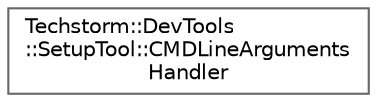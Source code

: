 digraph "Graphical Class Hierarchy"
{
 // LATEX_PDF_SIZE
  bgcolor="transparent";
  edge [fontname=Helvetica,fontsize=10,labelfontname=Helvetica,labelfontsize=10];
  node [fontname=Helvetica,fontsize=10,shape=box,height=0.2,width=0.4];
  rankdir="LR";
  Node0 [id="Node000000",label="Techstorm::DevTools\l::SetupTool::CMDLineArguments\lHandler",height=0.2,width=0.4,color="grey40", fillcolor="white", style="filled",URL="$d0/d85/class_techstorm_1_1_dev_tools_1_1_setup_tool_1_1_c_m_d_line_arguments_handler.html",tooltip=" "];
}
